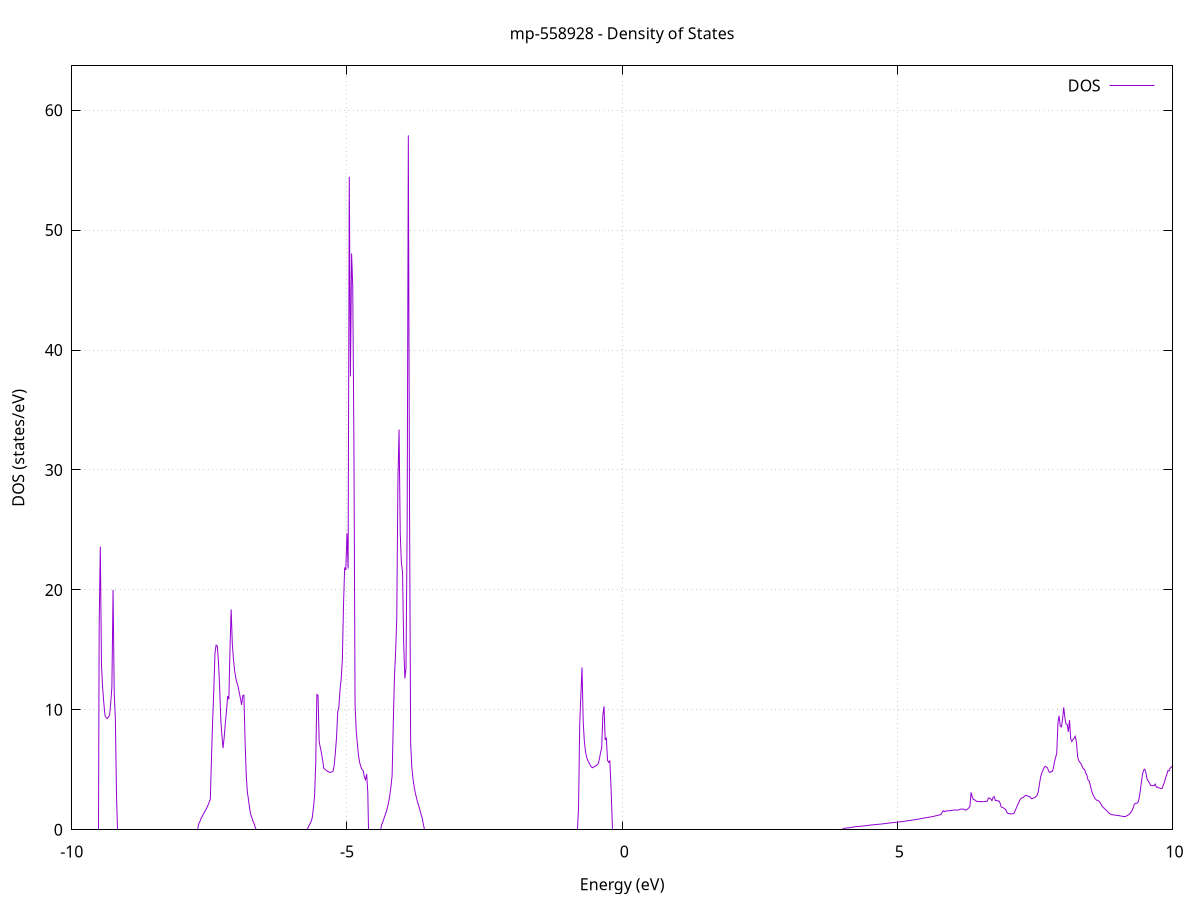 set title 'mp-558928 - Density of States'
set xlabel 'Energy (eV)'
set ylabel 'DOS (states/eV)'
set grid
set xrange [-10:10]
set yrange [0:63.694]
set xzeroaxis lt -1
set terminal png size 800,600
set output 'mp-558928_dos_gnuplot.png'
plot '-' using 1:2 with lines title 'DOS'
-26.797200 0.000000
-26.776200 0.000000
-26.755200 0.000000
-26.734100 0.000000
-26.713100 0.000000
-26.692000 0.000000
-26.671000 0.000000
-26.650000 0.000000
-26.628900 0.000000
-26.607900 0.000000
-26.586800 0.000000
-26.565800 0.000000
-26.544800 0.000000
-26.523700 0.000000
-26.502700 0.000000
-26.481600 0.000000
-26.460600 0.000000
-26.439600 0.000000
-26.418500 0.000000
-26.397500 0.000000
-26.376400 0.000000
-26.355400 0.000000
-26.334400 0.000000
-26.313300 0.000000
-26.292300 0.000000
-26.271200 0.000000
-26.250200 0.000000
-26.229200 0.000000
-26.208100 0.000000
-26.187100 0.000000
-26.166000 0.000000
-26.145000 0.000000
-26.124000 0.000000
-26.102900 0.000000
-26.081900 0.000000
-26.060800 0.000000
-26.039800 0.000000
-26.018800 0.000000
-25.997700 0.000000
-25.976700 0.000000
-25.955600 0.000000
-25.934600 0.000000
-25.913600 0.000000
-25.892500 0.000000
-25.871500 0.000000
-25.850400 0.000000
-25.829400 0.000000
-25.808400 0.000000
-25.787300 0.000000
-25.766300 0.000000
-25.745200 0.000000
-25.724200 0.000000
-25.703200 0.000000
-25.682100 0.000000
-25.661100 0.000000
-25.640000 0.000000
-25.619000 0.000000
-25.598000 0.000000
-25.576900 0.000000
-25.555900 0.000000
-25.534800 0.000000
-25.513800 0.000000
-25.492800 0.000000
-25.471700 0.000000
-25.450700 0.000000
-25.429700 0.000000
-25.408600 0.000000
-25.387600 0.000000
-25.366500 0.000000
-25.345500 0.000000
-25.324500 0.000000
-25.303400 0.000000
-25.282400 0.000000
-25.261300 0.000000
-25.240300 0.000000
-25.219300 0.000000
-25.198200 0.000000
-25.177200 0.000000
-25.156100 0.000000
-25.135100 0.000000
-25.114100 0.000000
-25.093000 0.000000
-25.072000 0.000000
-25.050900 0.000000
-25.029900 0.000000
-25.008900 0.000000
-24.987800 0.000000
-24.966800 0.000000
-24.945700 0.000000
-24.924700 0.000000
-24.903700 0.000000
-24.882600 0.241800
-24.861600 4.726900
-24.840500 8.143700
-24.819500 13.328500
-24.798500 20.678400
-24.777400 36.027400
-24.756400 53.896900
-24.735300 26.195600
-24.714300 0.000000
-24.693300 0.000000
-24.672200 0.000000
-24.651200 0.000000
-24.630100 0.000000
-24.609100 0.000000
-24.588100 0.000000
-24.567000 0.000000
-24.546000 0.000000
-24.524900 0.000000
-24.503900 0.000000
-24.482900 0.000000
-24.461800 0.000000
-24.440800 0.000000
-24.419700 0.000000
-24.398700 0.000000
-24.377700 0.000000
-24.356600 0.000000
-24.335600 0.000000
-24.314500 0.000000
-24.293500 0.000000
-24.272500 0.000000
-24.251400 0.000000
-24.230400 0.000000
-24.209300 0.000000
-24.188300 50.864100
-24.167300 40.237400
-24.146200 39.076900
-24.125200 26.782200
-24.104100 0.000000
-24.083100 0.000000
-24.062100 0.000000
-24.041000 0.000000
-24.020000 0.000000
-23.999000 0.000000
-23.977900 0.000000
-23.956900 0.000000
-23.935800 0.000000
-23.914800 0.000000
-23.893800 0.000000
-23.872700 0.000000
-23.851700 0.000000
-23.830600 0.000000
-23.809600 0.000000
-23.788600 0.000000
-23.767500 0.000000
-23.746500 0.000000
-23.725400 0.000000
-23.704400 0.000000
-23.683400 0.000000
-23.662300 0.000000
-23.641300 0.000000
-23.620200 0.000000
-23.599200 0.000000
-23.578200 0.000000
-23.557100 0.000000
-23.536100 0.000000
-23.515000 0.000000
-23.494000 0.000000
-23.473000 0.000000
-23.451900 0.000000
-23.430900 0.000000
-23.409800 0.000000
-23.388800 0.000000
-23.367800 0.000000
-23.346700 0.000000
-23.325700 0.000000
-23.304600 0.000000
-23.283600 0.000000
-23.262600 0.000000
-23.241500 0.000000
-23.220500 0.000000
-23.199400 0.000000
-23.178400 0.000000
-23.157400 0.000000
-23.136300 0.000000
-23.115300 0.000000
-23.094200 0.000000
-23.073200 0.000000
-23.052200 0.000000
-23.031100 0.000000
-23.010100 0.000000
-22.989000 0.000000
-22.968000 0.000000
-22.947000 0.000000
-22.925900 0.000000
-22.904900 0.000000
-22.883800 0.000000
-22.862800 0.000000
-22.841800 0.000000
-22.820700 0.000000
-22.799700 0.000000
-22.778600 0.000000
-22.757600 0.000000
-22.736600 0.000000
-22.715500 0.000000
-22.694500 0.000000
-22.673400 0.000000
-22.652400 0.000000
-22.631400 0.000000
-22.610300 0.000000
-22.589300 0.000000
-22.568300 0.000000
-22.547200 0.000000
-22.526200 0.000000
-22.505100 0.000000
-22.484100 0.000000
-22.463100 0.000000
-22.442000 0.000000
-22.421000 0.000000
-22.399900 0.000000
-22.378900 0.000000
-22.357900 0.000000
-22.336800 0.000000
-22.315800 0.000000
-22.294700 0.000000
-22.273700 0.000000
-22.252700 0.000000
-22.231600 0.000000
-22.210600 0.000000
-22.189500 0.000000
-22.168500 0.000000
-22.147500 0.000000
-22.126400 0.000000
-22.105400 0.000000
-22.084300 0.000000
-22.063300 0.000000
-22.042300 0.000000
-22.021200 0.000000
-22.000200 0.000000
-21.979100 0.000000
-21.958100 0.000000
-21.937100 0.000000
-21.916000 0.000000
-21.895000 0.000000
-21.873900 0.000000
-21.852900 0.000000
-21.831900 0.000000
-21.810800 0.000000
-21.789800 0.000000
-21.768700 0.000000
-21.747700 0.000000
-21.726700 0.000000
-21.705600 0.000000
-21.684600 0.000000
-21.663500 0.000000
-21.642500 0.000000
-21.621500 0.000000
-21.600400 0.000000
-21.579400 0.000000
-21.558300 0.000000
-21.537300 0.000000
-21.516300 0.000000
-21.495200 0.000000
-21.474200 0.000000
-21.453100 0.000000
-21.432100 0.000000
-21.411100 0.000000
-21.390000 0.000000
-21.369000 0.000000
-21.347900 0.000000
-21.326900 0.000000
-21.305900 0.000000
-21.284800 0.000000
-21.263800 0.000000
-21.242700 0.000000
-21.221700 0.000000
-21.200700 0.000000
-21.179600 0.000000
-21.158600 0.000000
-21.137600 0.000000
-21.116500 0.000000
-21.095500 0.000000
-21.074400 0.000000
-21.053400 0.000000
-21.032400 0.000000
-21.011300 0.000000
-20.990300 0.000000
-20.969200 0.000000
-20.948200 0.000000
-20.927200 0.000000
-20.906100 0.000000
-20.885100 0.000000
-20.864000 0.000000
-20.843000 0.000000
-20.822000 0.000000
-20.800900 0.000000
-20.779900 0.000000
-20.758800 0.000000
-20.737800 0.000000
-20.716800 0.000000
-20.695700 0.000000
-20.674700 0.000000
-20.653600 0.000000
-20.632600 0.000000
-20.611600 0.000000
-20.590500 0.000000
-20.569500 0.000000
-20.548400 0.000000
-20.527400 0.000000
-20.506400 0.000000
-20.485300 0.000000
-20.464300 0.000000
-20.443200 0.000000
-20.422200 0.000000
-20.401200 0.000000
-20.380100 0.000000
-20.359100 0.000000
-20.338000 0.000000
-20.317000 0.000000
-20.296000 0.000000
-20.274900 0.000000
-20.253900 0.000000
-20.232800 0.000000
-20.211800 0.000000
-20.190800 0.000000
-20.169700 0.000000
-20.148700 0.000000
-20.127600 0.000000
-20.106600 0.000000
-20.085600 0.000000
-20.064500 0.000000
-20.043500 4.216100
-20.022400 47.020200
-20.001400 40.409600
-19.980400 34.724300
-19.959300 29.469400
-19.938300 16.342900
-19.917200 6.234300
-19.896200 0.000000
-19.875200 0.000000
-19.854100 0.000000
-19.833100 0.000000
-19.812000 0.000000
-19.791000 0.000000
-19.770000 0.000000
-19.748900 0.000000
-19.727900 0.000000
-19.706900 0.000000
-19.685800 0.000000
-19.664800 0.000000
-19.643700 0.000000
-19.622700 0.000000
-19.601700 0.000000
-19.580600 0.000000
-19.559600 0.000000
-19.538500 0.000000
-19.517500 0.000000
-19.496500 0.000000
-19.475400 0.000000
-19.454400 0.000000
-19.433300 0.000000
-19.412300 0.000000
-19.391300 0.000000
-19.370200 0.000000
-19.349200 0.000000
-19.328100 0.000000
-19.307100 0.000000
-19.286100 0.000000
-19.265000 0.000000
-19.244000 0.000000
-19.222900 0.000000
-19.201900 0.000000
-19.180900 0.000000
-19.159800 0.000000
-19.138800 0.000000
-19.117700 0.000000
-19.096700 0.000000
-19.075700 0.000000
-19.054600 0.000000
-19.033600 0.000000
-19.012500 0.000000
-18.991500 0.000000
-18.970500 0.000000
-18.949400 0.000000
-18.928400 0.000000
-18.907300 0.000000
-18.886300 0.000000
-18.865300 0.000000
-18.844200 0.000000
-18.823200 0.000000
-18.802100 0.000000
-18.781100 0.000000
-18.760100 0.000000
-18.739000 0.000000
-18.718000 0.000000
-18.696900 0.000000
-18.675900 0.000000
-18.654900 0.000000
-18.633800 0.000000
-18.612800 0.000000
-18.591700 0.000000
-18.570700 0.000000
-18.549700 0.000000
-18.528600 0.000000
-18.507600 0.000000
-18.486500 0.000000
-18.465500 0.000000
-18.444500 0.000000
-18.423400 0.000000
-18.402400 0.000000
-18.381300 0.000000
-18.360300 0.000000
-18.339300 0.000000
-18.318200 0.000000
-18.297200 0.000000
-18.276200 0.000000
-18.255100 0.000000
-18.234100 0.000000
-18.213000 0.000000
-18.192000 0.000000
-18.171000 0.000000
-18.149900 0.000000
-18.128900 0.000000
-18.107800 0.000000
-18.086800 0.000000
-18.065800 0.000000
-18.044700 0.000000
-18.023700 0.000000
-18.002600 0.000000
-17.981600 0.000000
-17.960600 0.000000
-17.939500 0.000000
-17.918500 0.000000
-17.897400 0.000000
-17.876400 0.000000
-17.855400 0.000000
-17.834300 0.000000
-17.813300 0.000000
-17.792200 0.000000
-17.771200 0.000000
-17.750200 0.000000
-17.729100 0.000000
-17.708100 0.000000
-17.687000 0.000000
-17.666000 0.000000
-17.645000 0.000000
-17.623900 0.000000
-17.602900 0.000000
-17.581800 0.000000
-17.560800 0.000000
-17.539800 0.000000
-17.518700 0.000000
-17.497700 0.000000
-17.476600 0.000000
-17.455600 0.000000
-17.434600 0.000000
-17.413500 0.000000
-17.392500 0.000000
-17.371400 0.000000
-17.350400 0.000000
-17.329400 0.000000
-17.308300 0.000000
-17.287300 0.000000
-17.266200 0.000000
-17.245200 0.000000
-17.224200 0.000000
-17.203100 0.000000
-17.182100 0.000000
-17.161000 0.000000
-17.140000 0.000000
-17.119000 0.000000
-17.097900 0.000000
-17.076900 0.000000
-17.055800 0.000000
-17.034800 0.000000
-17.013800 0.000000
-16.992700 0.000000
-16.971700 0.000000
-16.950600 0.000000
-16.929600 0.000000
-16.908600 0.000000
-16.887500 0.000000
-16.866500 0.000000
-16.845500 0.000000
-16.824400 0.000000
-16.803400 0.000000
-16.782300 0.000000
-16.761300 0.000000
-16.740300 0.000000
-16.719200 0.000000
-16.698200 0.000000
-16.677100 0.000000
-16.656100 0.000000
-16.635100 0.000000
-16.614000 0.000000
-16.593000 0.000000
-16.571900 0.000000
-16.550900 0.000000
-16.529900 0.000000
-16.508800 0.000000
-16.487800 0.000000
-16.466700 0.000000
-16.445700 0.000000
-16.424700 0.000000
-16.403600 0.000000
-16.382600 0.000000
-16.361500 0.000000
-16.340500 0.000000
-16.319500 0.000000
-16.298400 0.000000
-16.277400 0.000000
-16.256300 0.000000
-16.235300 0.000000
-16.214300 0.000000
-16.193200 0.000000
-16.172200 0.000000
-16.151100 0.000000
-16.130100 0.000000
-16.109100 0.000000
-16.088000 0.000000
-16.067000 0.000000
-16.045900 0.000000
-16.024900 0.000000
-16.003900 0.000000
-15.982800 0.000000
-15.961800 0.000000
-15.940700 0.000000
-15.919700 0.000000
-15.898700 0.000000
-15.877600 0.000000
-15.856600 0.000000
-15.835500 0.000000
-15.814500 0.000000
-15.793500 0.000000
-15.772400 0.000000
-15.751400 0.000000
-15.730300 0.000000
-15.709300 0.000000
-15.688300 0.000000
-15.667200 0.000000
-15.646200 0.000000
-15.625100 0.000000
-15.604100 0.000000
-15.583100 0.000000
-15.562000 0.000000
-15.541000 0.000000
-15.519900 0.000000
-15.498900 0.000000
-15.477900 0.000000
-15.456800 0.000000
-15.435800 0.000000
-15.414800 0.000000
-15.393700 0.000000
-15.372700 0.000000
-15.351600 0.000000
-15.330600 0.000000
-15.309600 0.000000
-15.288500 0.000000
-15.267500 0.000000
-15.246400 0.000000
-15.225400 0.000000
-15.204400 0.000000
-15.183300 0.000000
-15.162300 0.000000
-15.141200 0.000000
-15.120200 0.000000
-15.099200 0.000000
-15.078100 0.000000
-15.057100 0.000000
-15.036000 0.000000
-15.015000 0.000000
-14.994000 0.000000
-14.972900 0.000000
-14.951900 0.000000
-14.930800 0.000000
-14.909800 0.000000
-14.888800 0.000000
-14.867700 0.000000
-14.846700 0.000000
-14.825600 0.000000
-14.804600 0.000000
-14.783600 0.000000
-14.762500 0.000000
-14.741500 0.000000
-14.720400 0.000000
-14.699400 0.000000
-14.678400 0.000000
-14.657300 0.000000
-14.636300 0.000000
-14.615200 0.000000
-14.594200 0.000000
-14.573200 0.000000
-14.552100 0.000000
-14.531100 0.000000
-14.510000 0.000000
-14.489000 0.000000
-14.468000 0.000000
-14.446900 0.000000
-14.425900 0.000000
-14.404800 0.000000
-14.383800 0.000000
-14.362800 0.000000
-14.341700 0.000000
-14.320700 0.000000
-14.299600 0.000000
-14.278600 0.000000
-14.257600 0.000000
-14.236500 0.000000
-14.215500 0.000000
-14.194400 0.000000
-14.173400 0.000000
-14.152400 0.000000
-14.131300 0.000000
-14.110300 0.000000
-14.089200 0.000000
-14.068200 0.000000
-14.047200 0.000000
-14.026100 0.000000
-14.005100 0.000000
-13.984100 0.000000
-13.963000 0.000000
-13.942000 0.000000
-13.920900 0.000000
-13.899900 0.000000
-13.878900 0.000000
-13.857800 0.000000
-13.836800 0.000000
-13.815700 0.000000
-13.794700 0.000000
-13.773700 0.000000
-13.752600 0.000000
-13.731600 0.000000
-13.710500 0.000000
-13.689500 0.000000
-13.668500 0.000000
-13.647400 0.000000
-13.626400 0.000000
-13.605300 0.000000
-13.584300 0.000000
-13.563300 0.000000
-13.542200 0.000000
-13.521200 0.000000
-13.500100 0.000000
-13.479100 0.000000
-13.458100 0.000000
-13.437000 0.000000
-13.416000 0.000000
-13.394900 0.000000
-13.373900 0.000000
-13.352900 0.000000
-13.331800 0.000000
-13.310800 0.000000
-13.289700 0.000000
-13.268700 0.000000
-13.247700 0.000000
-13.226600 0.000000
-13.205600 0.000000
-13.184500 0.000000
-13.163500 0.000000
-13.142500 0.000000
-13.121400 0.000000
-13.100400 0.000000
-13.079300 0.000000
-13.058300 0.000000
-13.037300 0.000000
-13.016200 0.000000
-12.995200 0.000000
-12.974100 0.000000
-12.953100 0.000000
-12.932100 0.000000
-12.911000 0.000000
-12.890000 0.000000
-12.868900 0.000000
-12.847900 0.000000
-12.826900 0.000000
-12.805800 0.000000
-12.784800 0.000000
-12.763700 0.000000
-12.742700 0.000000
-12.721700 0.000000
-12.700600 0.000000
-12.679600 0.000000
-12.658500 0.000000
-12.637500 0.000000
-12.616500 0.000000
-12.595400 0.000000
-12.574400 0.000000
-12.553400 0.000000
-12.532300 0.000000
-12.511300 0.000000
-12.490200 0.000000
-12.469200 0.000000
-12.448200 0.000000
-12.427100 0.000000
-12.406100 0.000000
-12.385000 0.000000
-12.364000 0.000000
-12.343000 0.000000
-12.321900 0.000000
-12.300900 0.000000
-12.279800 0.000000
-12.258800 0.000000
-12.237800 0.000000
-12.216700 0.000000
-12.195700 0.000000
-12.174600 0.000000
-12.153600 0.000000
-12.132600 0.000000
-12.111500 0.000000
-12.090500 0.000000
-12.069400 0.000000
-12.048400 0.000000
-12.027400 0.000000
-12.006300 0.000000
-11.985300 0.000000
-11.964200 0.000000
-11.943200 0.000000
-11.922200 0.000000
-11.901100 0.000000
-11.880100 0.000000
-11.859000 0.000000
-11.838000 0.000000
-11.817000 0.000000
-11.795900 0.000000
-11.774900 0.000000
-11.753800 0.000000
-11.732800 0.000000
-11.711800 0.000000
-11.690700 0.000000
-11.669700 0.000000
-11.648600 0.000000
-11.627600 0.000000
-11.606600 0.000000
-11.585500 0.000000
-11.564500 0.000000
-11.543400 0.000000
-11.522400 0.000000
-11.501400 0.000000
-11.480300 0.000000
-11.459300 0.000000
-11.438200 0.000000
-11.417200 0.000000
-11.396200 0.000000
-11.375100 0.000000
-11.354100 0.000000
-11.333000 0.000000
-11.312000 0.000000
-11.291000 0.000000
-11.269900 0.000000
-11.248900 0.000000
-11.227800 0.000000
-11.206800 0.000000
-11.185800 0.000000
-11.164700 0.000000
-11.143700 0.000000
-11.122700 0.000000
-11.101600 0.000000
-11.080600 0.000000
-11.059500 0.000000
-11.038500 0.000000
-11.017500 0.000000
-10.996400 0.000000
-10.975400 0.000000
-10.954300 0.000000
-10.933300 0.000000
-10.912300 0.000000
-10.891200 0.000000
-10.870200 0.000000
-10.849100 0.000000
-10.828100 0.000000
-10.807100 0.000000
-10.786000 0.000000
-10.765000 0.000000
-10.743900 0.000000
-10.722900 0.000000
-10.701900 0.000000
-10.680800 0.000000
-10.659800 0.000000
-10.638700 0.000000
-10.617700 0.000000
-10.596700 0.000000
-10.575600 0.000000
-10.554600 0.000000
-10.533500 0.000000
-10.512500 0.000000
-10.491500 0.000000
-10.470400 0.000000
-10.449400 0.000000
-10.428300 0.000000
-10.407300 0.000000
-10.386300 0.000000
-10.365200 0.000000
-10.344200 0.000000
-10.323100 0.000000
-10.302100 0.000000
-10.281100 0.000000
-10.260000 0.000000
-10.239000 0.000000
-10.217900 0.000000
-10.196900 0.000000
-10.175900 0.000000
-10.154800 0.000000
-10.133800 0.000000
-10.112700 0.000000
-10.091700 0.000000
-10.070700 0.000000
-10.049600 0.000000
-10.028600 0.000000
-10.007500 0.000000
-9.986500 0.000000
-9.965500 0.000000
-9.944400 0.000000
-9.923400 0.000000
-9.902300 0.000000
-9.881300 0.000000
-9.860300 0.000000
-9.839200 0.000000
-9.818200 0.000000
-9.797100 0.000000
-9.776100 0.000000
-9.755100 0.000000
-9.734000 0.000000
-9.713000 0.000000
-9.691900 0.000000
-9.670900 0.000000
-9.649900 0.000000
-9.628800 0.000000
-9.607800 0.000000
-9.586800 0.000000
-9.565700 0.000000
-9.544700 0.000000
-9.523600 0.000000
-9.502600 17.020200
-9.481600 23.603800
-9.460500 13.713200
-9.439500 11.841900
-9.418400 10.571900
-9.397400 9.556100
-9.376400 9.341200
-9.355300 9.279100
-9.334300 9.384200
-9.313200 9.571900
-9.292200 10.588000
-9.271200 11.943500
-9.250100 19.990700
-9.229100 11.418600
-9.208000 9.165200
-9.187000 2.744000
-9.166000 0.000000
-9.144900 0.000000
-9.123900 0.000000
-9.102800 0.000000
-9.081800 0.000000
-9.060800 0.000000
-9.039700 0.000000
-9.018700 0.000000
-8.997600 0.000000
-8.976600 0.000000
-8.955600 0.000000
-8.934500 0.000000
-8.913500 0.000000
-8.892400 0.000000
-8.871400 0.000000
-8.850400 0.000000
-8.829300 0.000000
-8.808300 0.000000
-8.787200 0.000000
-8.766200 0.000000
-8.745200 0.000000
-8.724100 0.000000
-8.703100 0.000000
-8.682000 0.000000
-8.661000 0.000000
-8.640000 0.000000
-8.618900 0.000000
-8.597900 0.000000
-8.576800 0.000000
-8.555800 0.000000
-8.534800 0.000000
-8.513700 0.000000
-8.492700 0.000000
-8.471600 0.000000
-8.450600 0.000000
-8.429600 0.000000
-8.408500 0.000000
-8.387500 0.000000
-8.366400 0.000000
-8.345400 0.000000
-8.324400 0.000000
-8.303300 0.000000
-8.282300 0.000000
-8.261200 0.000000
-8.240200 0.000000
-8.219200 0.000000
-8.198100 0.000000
-8.177100 0.000000
-8.156100 0.000000
-8.135000 0.000000
-8.114000 0.000000
-8.092900 0.000000
-8.071900 0.000000
-8.050900 0.000000
-8.029800 0.000000
-8.008800 0.000000
-7.987700 0.000000
-7.966700 0.000000
-7.945700 0.000000
-7.924600 0.000000
-7.903600 0.000000
-7.882500 0.000000
-7.861500 0.000000
-7.840500 0.000000
-7.819400 0.000000
-7.798400 0.000000
-7.777300 0.000000
-7.756300 0.000000
-7.735300 0.000000
-7.714200 0.004600
-7.693200 0.494500
-7.672100 0.687300
-7.651100 0.957000
-7.630100 1.122300
-7.609000 1.295600
-7.588000 1.488700
-7.566900 1.647400
-7.545900 1.837400
-7.524900 2.050500
-7.503800 2.287400
-7.482800 2.541000
-7.461700 5.977400
-7.440700 9.080000
-7.419700 11.663400
-7.398600 14.725100
-7.377600 15.394400
-7.356500 15.321100
-7.335500 14.026700
-7.314500 12.067400
-7.293400 9.211800
-7.272400 7.878000
-7.251300 6.809900
-7.230300 7.743900
-7.209300 8.907400
-7.188200 9.970800
-7.167200 11.146100
-7.146100 10.887800
-7.125100 15.134300
-7.104100 18.375500
-7.083000 15.492700
-7.062000 14.180400
-7.040900 13.238400
-7.019900 12.667100
-6.998900 12.259800
-6.977800 11.942400
-6.956800 11.427400
-6.935700 10.958500
-6.914700 10.404700
-6.893700 11.180000
-6.872600 11.226600
-6.851600 7.414500
-6.830500 4.560300
-6.809500 3.136000
-6.788500 2.465200
-6.767400 1.746300
-6.746400 1.245000
-6.725400 0.979400
-6.704300 0.658600
-6.683300 0.475000
-6.662200 0.124100
-6.641200 0.000000
-6.620200 0.000000
-6.599100 0.000000
-6.578100 0.000000
-6.557000 0.000000
-6.536000 0.000000
-6.515000 0.000000
-6.493900 0.000000
-6.472900 0.000000
-6.451800 0.000000
-6.430800 0.000000
-6.409800 0.000000
-6.388700 0.000000
-6.367700 0.000000
-6.346600 0.000000
-6.325600 0.000000
-6.304600 0.000000
-6.283500 0.000000
-6.262500 0.000000
-6.241400 0.000000
-6.220400 0.000000
-6.199400 0.000000
-6.178300 0.000000
-6.157300 0.000000
-6.136200 0.000000
-6.115200 0.000000
-6.094200 0.000000
-6.073100 0.000000
-6.052100 0.000000
-6.031000 0.000000
-6.010000 0.000000
-5.989000 0.000000
-5.967900 0.000000
-5.946900 0.000000
-5.925800 0.000000
-5.904800 0.000000
-5.883800 0.000000
-5.862700 0.000000
-5.841700 0.000000
-5.820600 0.000000
-5.799600 0.000000
-5.778600 0.000000
-5.757500 0.000000
-5.736500 0.000800
-5.715400 0.090100
-5.694400 0.301300
-5.673400 0.478500
-5.652300 0.691900
-5.631300 0.983400
-5.610200 1.816300
-5.589200 2.760700
-5.568200 5.426700
-5.547100 11.276300
-5.526100 11.226800
-5.505000 7.336800
-5.484000 6.854700
-5.463000 6.379300
-5.441900 5.794500
-5.420900 5.127400
-5.399800 5.047700
-5.378800 4.970700
-5.357800 4.896400
-5.336700 4.820600
-5.315700 4.794300
-5.294700 4.786900
-5.273600 4.834200
-5.252600 4.881300
-5.231500 5.403900
-5.210500 6.467900
-5.189500 7.704700
-5.168400 9.794600
-5.147400 10.243300
-5.126300 11.668500
-5.105300 12.550800
-5.084300 14.103300
-5.063200 18.667000
-5.042200 21.862900
-5.021100 21.661900
-5.000100 24.710500
-4.979100 21.776000
-4.958000 54.448800
-4.937000 37.810200
-4.915900 48.046100
-4.894900 45.276300
-4.873900 32.249900
-4.852800 10.385200
-4.831800 8.243500
-4.810700 7.131500
-4.789700 6.141900
-4.768700 5.602900
-4.747600 5.267200
-4.726600 5.028900
-4.705500 4.934900
-4.684500 4.408900
-4.663500 4.168900
-4.642400 4.648400
-4.621400 3.106400
-4.600300 0.000000
-4.579300 0.000000
-4.558300 0.000000
-4.537200 0.000000
-4.516200 0.000000
-4.495100 0.000000
-4.474100 0.000000
-4.453100 0.000000
-4.432000 0.000000
-4.411000 0.000000
-4.389900 0.004100
-4.368900 0.429800
-4.347900 0.667100
-4.326800 0.954700
-4.305800 1.231200
-4.284700 1.516100
-4.263700 1.876100
-4.242700 2.328800
-4.221600 2.876800
-4.200600 3.616700
-4.179500 4.530500
-4.158500 8.901000
-4.137500 12.664400
-4.116400 14.833600
-4.095400 17.576000
-4.074300 29.066300
-4.053300 33.371200
-4.032300 24.703300
-4.011200 22.290400
-3.990200 21.470900
-3.969100 15.449200
-3.948100 12.613500
-3.927100 13.492600
-3.906000 25.697200
-3.885000 57.903400
-3.864000 27.583200
-3.842900 7.217800
-3.821900 5.246400
-3.800800 4.258200
-3.779800 3.602200
-3.758800 3.081600
-3.737700 2.674000
-3.716700 2.290100
-3.695600 1.985400
-3.674600 1.640300
-3.653600 1.281100
-3.632500 0.967100
-3.611500 0.436500
-3.590400 0.000000
-3.569400 0.000000
-3.548400 0.000000
-3.527300 0.000000
-3.506300 0.000000
-3.485200 0.000000
-3.464200 0.000000
-3.443200 0.000000
-3.422100 0.000000
-3.401100 0.000000
-3.380000 0.000000
-3.359000 0.000000
-3.338000 0.000000
-3.316900 0.000000
-3.295900 0.000000
-3.274800 0.000000
-3.253800 0.000000
-3.232800 0.000000
-3.211700 0.000000
-3.190700 0.000000
-3.169600 0.000000
-3.148600 0.000000
-3.127600 0.000000
-3.106500 0.000000
-3.085500 0.000000
-3.064400 0.000000
-3.043400 0.000000
-3.022400 0.000000
-3.001300 0.000000
-2.980300 0.000000
-2.959200 0.000000
-2.938200 0.000000
-2.917200 0.000000
-2.896100 0.000000
-2.875100 0.000000
-2.854000 0.000000
-2.833000 0.000000
-2.812000 0.000000
-2.790900 0.000000
-2.769900 0.000000
-2.748800 0.000000
-2.727800 0.000000
-2.706800 0.000000
-2.685700 0.000000
-2.664700 0.000000
-2.643600 0.000000
-2.622600 0.000000
-2.601600 0.000000
-2.580500 0.000000
-2.559500 0.000000
-2.538400 0.000000
-2.517400 0.000000
-2.496400 0.000000
-2.475300 0.000000
-2.454300 0.000000
-2.433300 0.000000
-2.412200 0.000000
-2.391200 0.000000
-2.370100 0.000000
-2.349100 0.000000
-2.328100 0.000000
-2.307000 0.000000
-2.286000 0.000000
-2.264900 0.000000
-2.243900 0.000000
-2.222900 0.000000
-2.201800 0.000000
-2.180800 0.000000
-2.159700 0.000000
-2.138700 0.000000
-2.117700 0.000000
-2.096600 0.000000
-2.075600 0.000000
-2.054500 0.000000
-2.033500 0.000000
-2.012500 0.000000
-1.991400 0.000000
-1.970400 0.000000
-1.949300 0.000000
-1.928300 0.000000
-1.907300 0.000000
-1.886200 0.000000
-1.865200 0.000000
-1.844100 0.000000
-1.823100 0.000000
-1.802100 0.000000
-1.781000 0.000000
-1.760000 0.000000
-1.738900 0.000000
-1.717900 0.000000
-1.696900 0.000000
-1.675800 0.000000
-1.654800 0.000000
-1.633700 0.000000
-1.612700 0.000000
-1.591700 0.000000
-1.570600 0.000000
-1.549600 0.000000
-1.528500 0.000000
-1.507500 0.000000
-1.486500 0.000000
-1.465400 0.000000
-1.444400 0.000000
-1.423300 0.000000
-1.402300 0.000000
-1.381300 0.000000
-1.360200 0.000000
-1.339200 0.000000
-1.318100 0.000000
-1.297100 0.000000
-1.276100 0.000000
-1.255000 0.000000
-1.234000 0.000000
-1.212900 0.000000
-1.191900 0.000000
-1.170900 0.000000
-1.149800 0.000000
-1.128800 0.000000
-1.107700 0.000000
-1.086700 0.000000
-1.065700 0.000000
-1.044600 0.000000
-1.023600 0.000000
-1.002600 0.000000
-0.981500 0.000000
-0.960500 0.000000
-0.939400 0.000000
-0.918400 0.000000
-0.897400 0.000000
-0.876300 0.000000
-0.855300 0.000000
-0.834200 0.000000
-0.813200 0.000000
-0.792200 1.872900
-0.771100 8.789000
-0.750100 11.182000
-0.729000 13.537300
-0.708000 9.048900
-0.687000 7.371200
-0.665900 6.504700
-0.644900 6.054400
-0.623800 5.779600
-0.602800 5.586600
-0.581800 5.409300
-0.560700 5.251800
-0.539700 5.172200
-0.518600 5.233500
-0.497600 5.267800
-0.476600 5.340900
-0.455500 5.413800
-0.434500 5.518300
-0.413400 5.904800
-0.392400 6.428400
-0.371400 6.827000
-0.350300 9.582100
-0.329300 10.292400
-0.308200 7.485900
-0.287200 7.681700
-0.266200 5.802500
-0.245100 5.620600
-0.224100 5.742900
-0.203000 3.633200
-0.182000 0.000000
-0.161000 0.000000
-0.139900 0.000000
-0.118900 0.000000
-0.097800 0.000000
-0.076800 0.000000
-0.055800 0.000000
-0.034700 0.000000
-0.013700 0.000000
0.007400 0.000000
0.028400 0.000000
0.049400 0.000000
0.070500 0.000000
0.091500 0.000000
0.112600 0.000000
0.133600 0.000000
0.154600 0.000000
0.175700 0.000000
0.196700 0.000000
0.217800 0.000000
0.238800 0.000000
0.259800 0.000000
0.280900 0.000000
0.301900 0.000000
0.323000 0.000000
0.344000 0.000000
0.365000 0.000000
0.386100 0.000000
0.407100 0.000000
0.428100 0.000000
0.449200 0.000000
0.470200 0.000000
0.491300 0.000000
0.512300 0.000000
0.533300 0.000000
0.554400 0.000000
0.575400 0.000000
0.596500 0.000000
0.617500 0.000000
0.638500 0.000000
0.659600 0.000000
0.680600 0.000000
0.701700 0.000000
0.722700 0.000000
0.743700 0.000000
0.764800 0.000000
0.785800 0.000000
0.806900 0.000000
0.827900 0.000000
0.848900 0.000000
0.870000 0.000000
0.891000 0.000000
0.912100 0.000000
0.933100 0.000000
0.954100 0.000000
0.975200 0.000000
0.996200 0.000000
1.017300 0.000000
1.038300 0.000000
1.059300 0.000000
1.080400 0.000000
1.101400 0.000000
1.122500 0.000000
1.143500 0.000000
1.164500 0.000000
1.185600 0.000000
1.206600 0.000000
1.227700 0.000000
1.248700 0.000000
1.269700 0.000000
1.290800 0.000000
1.311800 0.000000
1.332900 0.000000
1.353900 0.000000
1.374900 0.000000
1.396000 0.000000
1.417000 0.000000
1.438100 0.000000
1.459100 0.000000
1.480100 0.000000
1.501200 0.000000
1.522200 0.000000
1.543300 0.000000
1.564300 0.000000
1.585300 0.000000
1.606400 0.000000
1.627400 0.000000
1.648500 0.000000
1.669500 0.000000
1.690500 0.000000
1.711600 0.000000
1.732600 0.000000
1.753700 0.000000
1.774700 0.000000
1.795700 0.000000
1.816800 0.000000
1.837800 0.000000
1.858800 0.000000
1.879900 0.000000
1.900900 0.000000
1.922000 0.000000
1.943000 0.000000
1.964000 0.000000
1.985100 0.000000
2.006100 0.000000
2.027200 0.000000
2.048200 0.000000
2.069200 0.000000
2.090300 0.000000
2.111300 0.000000
2.132400 0.000000
2.153400 0.000000
2.174400 0.000000
2.195500 0.000000
2.216500 0.000000
2.237600 0.000000
2.258600 0.000000
2.279600 0.000000
2.300700 0.000000
2.321700 0.000000
2.342800 0.000000
2.363800 0.000000
2.384800 0.000000
2.405900 0.000000
2.426900 0.000000
2.448000 0.000000
2.469000 0.000000
2.490000 0.000000
2.511100 0.000000
2.532100 0.000000
2.553200 0.000000
2.574200 0.000000
2.595200 0.000000
2.616300 0.000000
2.637300 0.000000
2.658400 0.000000
2.679400 0.000000
2.700400 0.000000
2.721500 0.000000
2.742500 0.000000
2.763600 0.000000
2.784600 0.000000
2.805600 0.000000
2.826700 0.000000
2.847700 0.000000
2.868800 0.000000
2.889800 0.000000
2.910800 0.000000
2.931900 0.000000
2.952900 0.000000
2.974000 0.000000
2.995000 0.000000
3.016000 0.000000
3.037100 0.000000
3.058100 0.000000
3.079200 0.000000
3.100200 0.000000
3.121200 0.000000
3.142300 0.000000
3.163300 0.000000
3.184400 0.000000
3.205400 0.000000
3.226400 0.000000
3.247500 0.000000
3.268500 0.000000
3.289500 0.000000
3.310600 0.000000
3.331600 0.000000
3.352700 0.000000
3.373700 0.000000
3.394700 0.000000
3.415800 0.000000
3.436800 0.000000
3.457900 0.000000
3.478900 0.000000
3.499900 0.000000
3.521000 0.000000
3.542000 0.000000
3.563100 0.000000
3.584100 0.000000
3.605100 0.000000
3.626200 0.000000
3.647200 0.000000
3.668300 0.000000
3.689300 0.000000
3.710300 0.000000
3.731400 0.000000
3.752400 0.000000
3.773500 0.000000
3.794500 0.000000
3.815500 0.000000
3.836600 0.000000
3.857600 0.000000
3.878700 0.000000
3.899700 0.000000
3.920700 0.000000
3.941800 0.000000
3.962800 0.004200
3.983900 0.022900
4.004900 0.056500
4.025900 0.099800
4.047000 0.131000
4.068000 0.147000
4.089100 0.150800
4.110100 0.157500
4.131100 0.169800
4.152200 0.187000
4.173200 0.205400
4.194300 0.224600
4.215300 0.242800
4.236300 0.256400
4.257400 0.264100
4.278400 0.269300
4.299500 0.276300
4.320500 0.286300
4.341500 0.297300
4.362600 0.308400
4.383600 0.319400
4.404700 0.330400
4.425700 0.341200
4.446700 0.352200
4.467800 0.364000
4.488800 0.377200
4.509900 0.390300
4.530900 0.401800
4.551900 0.411700
4.573000 0.421000
4.594000 0.429900
4.615100 0.438700
4.636100 0.447700
4.657100 0.457000
4.678200 0.466200
4.699200 0.475500
4.720200 0.485400
4.741300 0.495800
4.762300 0.507200
4.783400 0.519300
4.804400 0.531400
4.825400 0.543500
4.846500 0.555900
4.867500 0.568500
4.888600 0.580300
4.909600 0.590900
4.930600 0.600700
4.951700 0.611100
4.972700 0.622100
4.993800 0.632900
5.014800 0.643400
5.035800 0.654400
5.056900 0.666600
5.077900 0.679400
5.099000 0.692200
5.120000 0.705100
5.141000 0.718200
5.162100 0.731600
5.183100 0.745100
5.204200 0.758700
5.225200 0.772500
5.246200 0.786300
5.267300 0.801500
5.288300 0.817100
5.309400 0.832600
5.330400 0.847900
5.351400 0.864000
5.372500 0.881400
5.393500 0.899500
5.414600 0.917500
5.435600 0.936000
5.456600 0.954800
5.477700 0.973300
5.498700 0.990100
5.519800 1.002800
5.540800 1.020200
5.561800 1.037400
5.582900 1.054200
5.603900 1.070400
5.625000 1.086300
5.646000 1.105600
5.667000 1.129000
5.688100 1.152400
5.709100 1.175100
5.730200 1.198000
5.751200 1.221400
5.772200 1.246400
5.793300 1.268900
5.814300 1.460800
5.835400 1.587700
5.856400 1.516900
5.877400 1.549000
5.898500 1.578200
5.919500 1.583600
5.940600 1.579300
5.961600 1.600400
5.982600 1.616100
6.003700 1.629100
6.024700 1.640200
6.045800 1.646200
6.066800 1.642300
6.087800 1.641500
6.108900 1.647600
6.129900 1.685900
6.150900 1.722200
6.172000 1.724700
6.193000 1.723200
6.214100 1.715300
6.235100 1.632100
6.256100 1.664800
6.277200 1.726500
6.298200 1.823400
6.319300 1.947600
6.340300 3.118400
6.361300 2.738800
6.382400 2.506100
6.403400 2.507300
6.424500 2.426500
6.445500 2.354300
6.466500 2.354900
6.487600 2.360400
6.508600 2.356700
6.529700 2.337500
6.550700 2.349400
6.571700 2.338400
6.592800 2.352500
6.613800 2.380100
6.634900 2.384000
6.655900 2.659800
6.676900 2.629700
6.698000 2.568100
6.719000 2.429500
6.740100 2.697000
6.761100 2.762700
6.782100 2.434700
6.803200 2.453900
6.824200 2.390400
6.845300 2.407700
6.866300 2.241600
6.887300 1.907300
6.908400 1.860700
6.929400 1.820900
6.950500 1.744900
6.971500 1.690300
6.992500 1.437700
7.013600 1.354000
7.034600 1.347000
7.055700 1.326900
7.076700 1.321100
7.097700 1.335200
7.118800 1.376700
7.139800 1.580500
7.160900 1.799900
7.181900 2.028000
7.202900 2.229200
7.224000 2.461000
7.245000 2.596400
7.266100 2.669800
7.287100 2.682800
7.308100 2.785200
7.329200 2.866900
7.350200 2.842700
7.371300 2.807000
7.392300 2.776500
7.413300 2.740100
7.434400 2.588400
7.455400 2.609300
7.476500 2.642400
7.497500 2.694000
7.518500 2.771300
7.539600 2.887700
7.560600 3.150300
7.581600 3.783700
7.602700 4.361700
7.623700 4.737000
7.644800 4.938100
7.665800 5.174900
7.686800 5.286400
7.707900 5.235000
7.728900 5.154600
7.750000 4.887700
7.771000 4.772400
7.792000 4.843200
7.813100 4.859400
7.834100 5.103200
7.855200 5.657100
7.876200 6.021500
7.897200 6.404600
7.918300 8.915500
7.939300 9.502000
7.960400 8.650300
7.981400 8.572300
8.002400 9.210500
8.023500 10.205200
8.044500 9.325900
8.065600 8.818200
8.086600 8.769900
8.107600 8.168600
8.128700 9.152400
8.149700 7.598900
8.170800 7.359200
8.191800 7.528900
8.212800 7.648400
8.233900 7.798200
8.254900 7.286600
8.276000 6.096300
8.297000 5.762100
8.318000 5.627900
8.339100 5.488700
8.360100 5.275800
8.381200 5.073700
8.402200 5.038200
8.423200 4.742700
8.444300 4.547000
8.465300 4.153500
8.486400 4.057000
8.507400 3.708700
8.528400 3.272400
8.549500 2.973900
8.570500 2.799100
8.591600 2.619700
8.612600 2.490200
8.633600 2.455600
8.654700 2.415400
8.675700 2.328800
8.696800 2.161500
8.717800 1.996500
8.738800 1.885900
8.759900 1.785500
8.780900 1.693200
8.802000 1.600200
8.823000 1.497700
8.844000 1.394300
8.865100 1.330200
8.886100 1.285100
8.907200 1.258100
8.928200 1.238700
8.949200 1.225800
8.970300 1.216000
8.991300 1.202500
9.012300 1.191700
9.033400 1.172800
9.054400 1.153500
9.075500 1.134000
9.096500 1.124500
9.117500 1.119300
9.138600 1.119400
9.159600 1.146000
9.180700 1.193800
9.201700 1.251900
9.222700 1.327600
9.243800 1.450500
9.264800 1.596900
9.285900 1.836300
9.306900 2.136200
9.327900 2.199900
9.349000 2.205800
9.370000 2.269900
9.391100 2.564200
9.412100 3.177000
9.433100 3.914000
9.454200 4.589300
9.475200 4.974600
9.496300 5.056000
9.517300 4.747400
9.538300 4.214500
9.559400 4.062100
9.580400 3.926400
9.601500 3.700300
9.622500 3.697200
9.643500 3.698200
9.664600 3.679100
9.685600 3.811700
9.706700 3.551400
9.727700 3.558600
9.748700 3.489900
9.769800 3.479400
9.790800 3.432800
9.811900 3.453300
9.832900 3.742400
9.853900 3.972300
9.875000 4.327400
9.896000 4.603900
9.917100 4.929200
9.938100 4.907500
9.959100 5.152000
9.980200 5.231700
10.001200 5.330400
10.022300 5.432100
10.043300 5.628200
10.064300 5.835700
10.085400 5.925800
10.106400 5.948700
10.127500 5.906300
10.148500 5.812000
10.169500 5.690400
10.190600 5.316200
10.211600 4.988000
10.232700 4.772800
10.253700 4.825500
10.274700 5.010300
10.295800 4.846100
10.316800 4.860800
10.337900 4.921000
10.358900 4.901300
10.379900 4.861900
10.401000 4.786300
10.422000 4.717800
10.443000 4.625700
10.464100 4.555300
10.485100 4.664200
10.506200 4.882300
10.527200 4.765400
10.548200 4.784200
10.569300 4.809300
10.590300 4.883600
10.611400 5.012400
10.632400 5.269000
10.653400 5.431100
10.674500 6.206500
10.695500 6.425600
10.716600 5.938200
10.737600 5.983700
10.758600 5.981500
10.779700 5.794500
10.800700 5.671500
10.821800 5.271100
10.842800 4.845100
10.863800 4.308100
10.884900 3.796800
10.905900 3.454600
10.927000 3.145800
10.948000 3.006200
10.969000 3.177700
10.990100 3.293200
11.011100 3.567900
11.032200 3.771500
11.053200 3.837700
11.074200 4.017300
11.095300 4.148800
11.116300 4.162900
11.137400 4.483800
11.158400 3.803300
11.179400 3.755100
11.200500 3.830000
11.221500 3.729700
11.242600 3.787500
11.263600 3.867300
11.284600 3.977800
11.305700 3.895000
11.326700 4.025700
11.347800 3.469400
11.368800 3.168400
11.389800 3.108000
11.410900 3.073800
11.431900 2.989600
11.453000 2.996300
11.474000 3.038900
11.495000 3.100700
11.516100 3.161900
11.537100 3.203000
11.558200 3.248400
11.579200 3.320100
11.600200 3.367600
11.621300 3.429700
11.642300 3.471000
11.663400 3.488300
11.684400 3.482300
11.705400 3.474500
11.726500 3.567300
11.747500 3.377300
11.768600 3.317200
11.789600 3.253100
11.810600 3.177400
11.831700 3.097900
11.852700 3.021900
11.873700 2.958600
11.894800 2.901400
11.915800 2.860100
11.936900 2.729900
11.957900 2.625500
11.978900 2.544200
12.000000 2.474400
12.021000 2.310400
12.042100 2.197100
12.063100 2.043900
12.084100 1.938200
12.105200 1.829700
12.126200 1.718000
12.147300 1.628900
12.168300 1.556800
12.189300 1.480600
12.210400 1.358000
12.231400 1.185500
12.252500 1.063500
12.273500 0.971400
12.294500 0.874500
12.315600 0.744700
12.336600 0.625500
12.357700 0.544000
12.378700 0.490400
12.399700 0.445400
12.420800 0.405900
12.441800 0.371500
12.462900 0.342300
12.483900 0.319000
12.504900 0.300000
12.526000 0.283500
12.547000 0.269500
12.568100 0.258000
12.589100 0.248700
12.610100 0.241800
12.631200 0.233600
12.652200 0.224500
12.673300 0.212200
12.694300 0.198400
12.715300 0.185100
12.736400 0.172400
12.757400 0.160500
12.778500 0.149500
12.799500 0.139500
12.820500 0.132900
12.841600 0.127500
12.862600 0.122200
12.883700 0.117000
12.904700 0.111900
12.925700 0.111400
12.946800 0.112100
12.967800 0.111600
12.988900 0.110000
13.009900 0.107100
13.030900 0.103200
13.052000 0.098600
13.073000 0.094000
13.094100 0.084400
13.115100 0.075000
13.136100 0.065800
13.157200 0.056900
13.178200 0.048100
13.199300 0.039700
13.220300 0.031900
13.241300 0.024800
13.262400 0.018300
13.283400 0.012600
13.304400 0.007500
13.325500 0.003400
13.346500 0.000900
13.367600 0.000000
13.388600 0.000000
13.409600 0.000000
13.430700 0.000000
13.451700 0.000000
13.472800 0.000000
13.493800 0.000000
13.514800 0.000000
13.535900 0.000000
13.556900 0.000000
13.578000 0.000000
13.599000 0.000000
13.620000 0.000000
13.641100 0.000000
13.662100 0.000000
13.683200 0.000000
13.704200 0.000000
13.725200 0.000000
13.746300 0.000000
13.767300 0.000000
13.788400 0.000000
13.809400 0.000000
13.830400 0.000000
13.851500 0.000000
13.872500 0.000000
13.893600 0.000000
13.914600 0.000000
13.935600 0.000000
13.956700 0.000000
13.977700 0.000000
13.998800 0.000000
14.019800 0.000000
14.040800 0.000000
14.061900 0.000000
14.082900 0.000000
14.104000 0.000000
14.125000 0.000000
14.146000 0.000000
14.167100 0.000000
14.188100 0.000000
14.209200 0.000000
14.230200 0.000000
14.251200 0.000000
14.272300 0.000000
14.293300 0.000000
14.314400 0.000000
14.335400 0.000000
14.356400 0.000000
14.377500 0.000000
14.398500 0.000000
14.419600 0.000000
14.440600 0.000000
14.461600 0.000000
14.482700 0.000000
14.503700 0.000000
14.524800 0.000000
14.545800 0.000000
14.566800 0.000000
14.587900 0.000000
14.608900 0.000000
14.630000 0.000000
14.651000 0.000000
14.672000 0.000000
14.693100 0.000000
14.714100 0.000000
14.735100 0.000000
14.756200 0.000000
14.777200 0.000000
14.798300 0.000000
14.819300 0.000000
14.840300 0.000000
14.861400 0.000000
14.882400 0.000000
14.903500 0.000000
14.924500 0.000000
14.945500 0.000000
14.966600 0.000000
14.987600 0.000000
15.008700 0.000000
15.029700 0.000000
15.050700 0.000000
15.071800 0.000000
15.092800 0.000000
15.113900 0.000000
15.134900 0.000000
15.155900 0.000000
15.177000 0.000000
15.198000 0.000000
15.219100 0.000000
15.240100 0.000000
15.261100 0.000000
15.282200 0.000000
e

